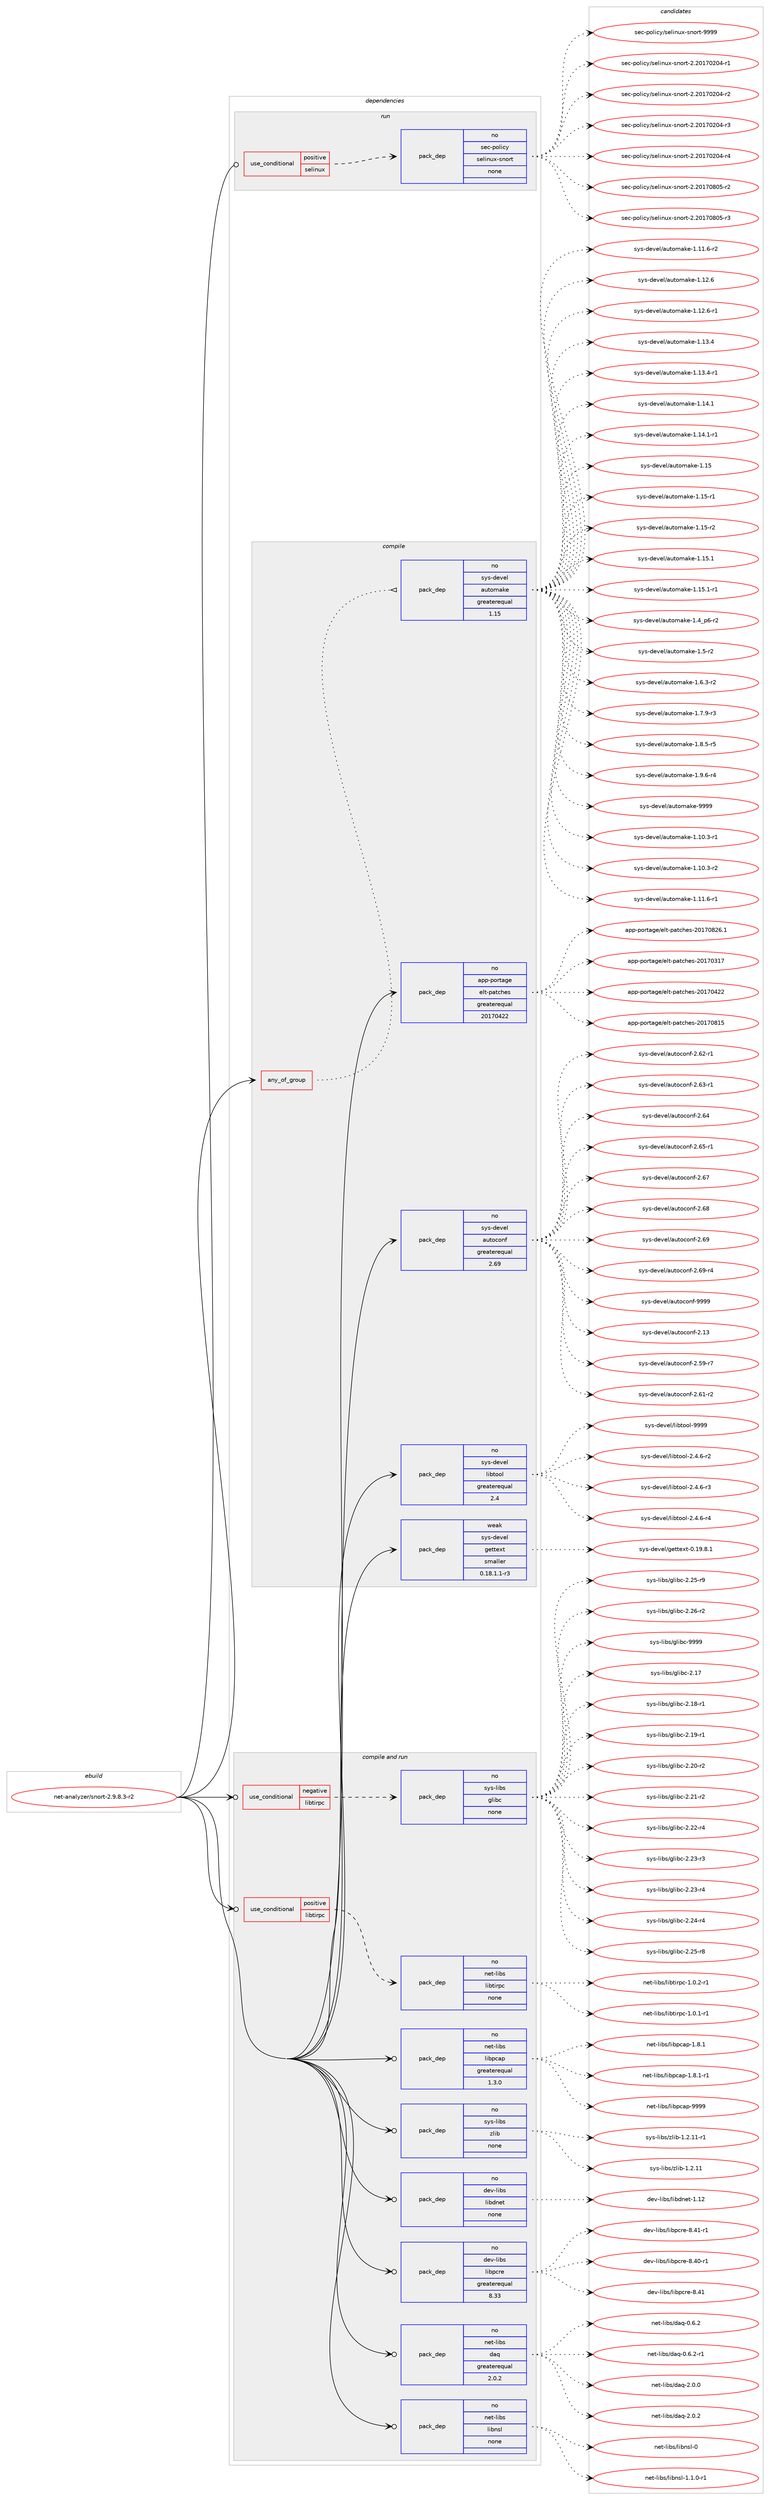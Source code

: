 digraph prolog {

# *************
# Graph options
# *************

newrank=true;
concentrate=true;
compound=true;
graph [rankdir=LR,fontname=Helvetica,fontsize=10,ranksep=1.5];#, ranksep=2.5, nodesep=0.2];
edge  [arrowhead=vee];
node  [fontname=Helvetica,fontsize=10];

# **********
# The ebuild
# **********

subgraph cluster_leftcol {
color=gray;
rank=same;
label=<<i>ebuild</i>>;
id [label="net-analyzer/snort-2.9.8.3-r2", color=red, width=4, href="../net-analyzer/snort-2.9.8.3-r2.svg"];
}

# ****************
# The dependencies
# ****************

subgraph cluster_midcol {
color=gray;
label=<<i>dependencies</i>>;
subgraph cluster_compile {
fillcolor="#eeeeee";
style=filled;
label=<<i>compile</i>>;
subgraph any6447 {
dependency403708 [label=<<TABLE BORDER="0" CELLBORDER="1" CELLSPACING="0" CELLPADDING="4"><TR><TD CELLPADDING="10">any_of_group</TD></TR></TABLE>>, shape=none, color=red];subgraph pack297582 {
dependency403709 [label=<<TABLE BORDER="0" CELLBORDER="1" CELLSPACING="0" CELLPADDING="4" WIDTH="220"><TR><TD ROWSPAN="6" CELLPADDING="30">pack_dep</TD></TR><TR><TD WIDTH="110">no</TD></TR><TR><TD>sys-devel</TD></TR><TR><TD>automake</TD></TR><TR><TD>greaterequal</TD></TR><TR><TD>1.15</TD></TR></TABLE>>, shape=none, color=blue];
}
dependency403708:e -> dependency403709:w [weight=20,style="dotted",arrowhead="oinv"];
}
id:e -> dependency403708:w [weight=20,style="solid",arrowhead="vee"];
subgraph pack297583 {
dependency403710 [label=<<TABLE BORDER="0" CELLBORDER="1" CELLSPACING="0" CELLPADDING="4" WIDTH="220"><TR><TD ROWSPAN="6" CELLPADDING="30">pack_dep</TD></TR><TR><TD WIDTH="110">no</TD></TR><TR><TD>app-portage</TD></TR><TR><TD>elt-patches</TD></TR><TR><TD>greaterequal</TD></TR><TR><TD>20170422</TD></TR></TABLE>>, shape=none, color=blue];
}
id:e -> dependency403710:w [weight=20,style="solid",arrowhead="vee"];
subgraph pack297584 {
dependency403711 [label=<<TABLE BORDER="0" CELLBORDER="1" CELLSPACING="0" CELLPADDING="4" WIDTH="220"><TR><TD ROWSPAN="6" CELLPADDING="30">pack_dep</TD></TR><TR><TD WIDTH="110">no</TD></TR><TR><TD>sys-devel</TD></TR><TR><TD>autoconf</TD></TR><TR><TD>greaterequal</TD></TR><TR><TD>2.69</TD></TR></TABLE>>, shape=none, color=blue];
}
id:e -> dependency403711:w [weight=20,style="solid",arrowhead="vee"];
subgraph pack297585 {
dependency403712 [label=<<TABLE BORDER="0" CELLBORDER="1" CELLSPACING="0" CELLPADDING="4" WIDTH="220"><TR><TD ROWSPAN="6" CELLPADDING="30">pack_dep</TD></TR><TR><TD WIDTH="110">no</TD></TR><TR><TD>sys-devel</TD></TR><TR><TD>libtool</TD></TR><TR><TD>greaterequal</TD></TR><TR><TD>2.4</TD></TR></TABLE>>, shape=none, color=blue];
}
id:e -> dependency403712:w [weight=20,style="solid",arrowhead="vee"];
subgraph pack297586 {
dependency403713 [label=<<TABLE BORDER="0" CELLBORDER="1" CELLSPACING="0" CELLPADDING="4" WIDTH="220"><TR><TD ROWSPAN="6" CELLPADDING="30">pack_dep</TD></TR><TR><TD WIDTH="110">weak</TD></TR><TR><TD>sys-devel</TD></TR><TR><TD>gettext</TD></TR><TR><TD>smaller</TD></TR><TR><TD>0.18.1.1-r3</TD></TR></TABLE>>, shape=none, color=blue];
}
id:e -> dependency403713:w [weight=20,style="solid",arrowhead="vee"];
}
subgraph cluster_compileandrun {
fillcolor="#eeeeee";
style=filled;
label=<<i>compile and run</i>>;
subgraph cond99493 {
dependency403714 [label=<<TABLE BORDER="0" CELLBORDER="1" CELLSPACING="0" CELLPADDING="4"><TR><TD ROWSPAN="3" CELLPADDING="10">use_conditional</TD></TR><TR><TD>negative</TD></TR><TR><TD>libtirpc</TD></TR></TABLE>>, shape=none, color=red];
subgraph pack297587 {
dependency403715 [label=<<TABLE BORDER="0" CELLBORDER="1" CELLSPACING="0" CELLPADDING="4" WIDTH="220"><TR><TD ROWSPAN="6" CELLPADDING="30">pack_dep</TD></TR><TR><TD WIDTH="110">no</TD></TR><TR><TD>sys-libs</TD></TR><TR><TD>glibc</TD></TR><TR><TD>none</TD></TR><TR><TD></TD></TR></TABLE>>, shape=none, color=blue];
}
dependency403714:e -> dependency403715:w [weight=20,style="dashed",arrowhead="vee"];
}
id:e -> dependency403714:w [weight=20,style="solid",arrowhead="odotvee"];
subgraph cond99494 {
dependency403716 [label=<<TABLE BORDER="0" CELLBORDER="1" CELLSPACING="0" CELLPADDING="4"><TR><TD ROWSPAN="3" CELLPADDING="10">use_conditional</TD></TR><TR><TD>positive</TD></TR><TR><TD>libtirpc</TD></TR></TABLE>>, shape=none, color=red];
subgraph pack297588 {
dependency403717 [label=<<TABLE BORDER="0" CELLBORDER="1" CELLSPACING="0" CELLPADDING="4" WIDTH="220"><TR><TD ROWSPAN="6" CELLPADDING="30">pack_dep</TD></TR><TR><TD WIDTH="110">no</TD></TR><TR><TD>net-libs</TD></TR><TR><TD>libtirpc</TD></TR><TR><TD>none</TD></TR><TR><TD></TD></TR></TABLE>>, shape=none, color=blue];
}
dependency403716:e -> dependency403717:w [weight=20,style="dashed",arrowhead="vee"];
}
id:e -> dependency403716:w [weight=20,style="solid",arrowhead="odotvee"];
subgraph pack297589 {
dependency403718 [label=<<TABLE BORDER="0" CELLBORDER="1" CELLSPACING="0" CELLPADDING="4" WIDTH="220"><TR><TD ROWSPAN="6" CELLPADDING="30">pack_dep</TD></TR><TR><TD WIDTH="110">no</TD></TR><TR><TD>dev-libs</TD></TR><TR><TD>libdnet</TD></TR><TR><TD>none</TD></TR><TR><TD></TD></TR></TABLE>>, shape=none, color=blue];
}
id:e -> dependency403718:w [weight=20,style="solid",arrowhead="odotvee"];
subgraph pack297590 {
dependency403719 [label=<<TABLE BORDER="0" CELLBORDER="1" CELLSPACING="0" CELLPADDING="4" WIDTH="220"><TR><TD ROWSPAN="6" CELLPADDING="30">pack_dep</TD></TR><TR><TD WIDTH="110">no</TD></TR><TR><TD>dev-libs</TD></TR><TR><TD>libpcre</TD></TR><TR><TD>greaterequal</TD></TR><TR><TD>8.33</TD></TR></TABLE>>, shape=none, color=blue];
}
id:e -> dependency403719:w [weight=20,style="solid",arrowhead="odotvee"];
subgraph pack297591 {
dependency403720 [label=<<TABLE BORDER="0" CELLBORDER="1" CELLSPACING="0" CELLPADDING="4" WIDTH="220"><TR><TD ROWSPAN="6" CELLPADDING="30">pack_dep</TD></TR><TR><TD WIDTH="110">no</TD></TR><TR><TD>net-libs</TD></TR><TR><TD>daq</TD></TR><TR><TD>greaterequal</TD></TR><TR><TD>2.0.2</TD></TR></TABLE>>, shape=none, color=blue];
}
id:e -> dependency403720:w [weight=20,style="solid",arrowhead="odotvee"];
subgraph pack297592 {
dependency403721 [label=<<TABLE BORDER="0" CELLBORDER="1" CELLSPACING="0" CELLPADDING="4" WIDTH="220"><TR><TD ROWSPAN="6" CELLPADDING="30">pack_dep</TD></TR><TR><TD WIDTH="110">no</TD></TR><TR><TD>net-libs</TD></TR><TR><TD>libnsl</TD></TR><TR><TD>none</TD></TR><TR><TD></TD></TR></TABLE>>, shape=none, color=blue];
}
id:e -> dependency403721:w [weight=20,style="solid",arrowhead="odotvee"];
subgraph pack297593 {
dependency403722 [label=<<TABLE BORDER="0" CELLBORDER="1" CELLSPACING="0" CELLPADDING="4" WIDTH="220"><TR><TD ROWSPAN="6" CELLPADDING="30">pack_dep</TD></TR><TR><TD WIDTH="110">no</TD></TR><TR><TD>net-libs</TD></TR><TR><TD>libpcap</TD></TR><TR><TD>greaterequal</TD></TR><TR><TD>1.3.0</TD></TR></TABLE>>, shape=none, color=blue];
}
id:e -> dependency403722:w [weight=20,style="solid",arrowhead="odotvee"];
subgraph pack297594 {
dependency403723 [label=<<TABLE BORDER="0" CELLBORDER="1" CELLSPACING="0" CELLPADDING="4" WIDTH="220"><TR><TD ROWSPAN="6" CELLPADDING="30">pack_dep</TD></TR><TR><TD WIDTH="110">no</TD></TR><TR><TD>sys-libs</TD></TR><TR><TD>zlib</TD></TR><TR><TD>none</TD></TR><TR><TD></TD></TR></TABLE>>, shape=none, color=blue];
}
id:e -> dependency403723:w [weight=20,style="solid",arrowhead="odotvee"];
}
subgraph cluster_run {
fillcolor="#eeeeee";
style=filled;
label=<<i>run</i>>;
subgraph cond99495 {
dependency403724 [label=<<TABLE BORDER="0" CELLBORDER="1" CELLSPACING="0" CELLPADDING="4"><TR><TD ROWSPAN="3" CELLPADDING="10">use_conditional</TD></TR><TR><TD>positive</TD></TR><TR><TD>selinux</TD></TR></TABLE>>, shape=none, color=red];
subgraph pack297595 {
dependency403725 [label=<<TABLE BORDER="0" CELLBORDER="1" CELLSPACING="0" CELLPADDING="4" WIDTH="220"><TR><TD ROWSPAN="6" CELLPADDING="30">pack_dep</TD></TR><TR><TD WIDTH="110">no</TD></TR><TR><TD>sec-policy</TD></TR><TR><TD>selinux-snort</TD></TR><TR><TD>none</TD></TR><TR><TD></TD></TR></TABLE>>, shape=none, color=blue];
}
dependency403724:e -> dependency403725:w [weight=20,style="dashed",arrowhead="vee"];
}
id:e -> dependency403724:w [weight=20,style="solid",arrowhead="odot"];
}
}

# **************
# The candidates
# **************

subgraph cluster_choices {
rank=same;
color=gray;
label=<<i>candidates</i>>;

subgraph choice297582 {
color=black;
nodesep=1;
choice11512111545100101118101108479711711611110997107101454946494846514511449 [label="sys-devel/automake-1.10.3-r1", color=red, width=4,href="../sys-devel/automake-1.10.3-r1.svg"];
choice11512111545100101118101108479711711611110997107101454946494846514511450 [label="sys-devel/automake-1.10.3-r2", color=red, width=4,href="../sys-devel/automake-1.10.3-r2.svg"];
choice11512111545100101118101108479711711611110997107101454946494946544511449 [label="sys-devel/automake-1.11.6-r1", color=red, width=4,href="../sys-devel/automake-1.11.6-r1.svg"];
choice11512111545100101118101108479711711611110997107101454946494946544511450 [label="sys-devel/automake-1.11.6-r2", color=red, width=4,href="../sys-devel/automake-1.11.6-r2.svg"];
choice1151211154510010111810110847971171161111099710710145494649504654 [label="sys-devel/automake-1.12.6", color=red, width=4,href="../sys-devel/automake-1.12.6.svg"];
choice11512111545100101118101108479711711611110997107101454946495046544511449 [label="sys-devel/automake-1.12.6-r1", color=red, width=4,href="../sys-devel/automake-1.12.6-r1.svg"];
choice1151211154510010111810110847971171161111099710710145494649514652 [label="sys-devel/automake-1.13.4", color=red, width=4,href="../sys-devel/automake-1.13.4.svg"];
choice11512111545100101118101108479711711611110997107101454946495146524511449 [label="sys-devel/automake-1.13.4-r1", color=red, width=4,href="../sys-devel/automake-1.13.4-r1.svg"];
choice1151211154510010111810110847971171161111099710710145494649524649 [label="sys-devel/automake-1.14.1", color=red, width=4,href="../sys-devel/automake-1.14.1.svg"];
choice11512111545100101118101108479711711611110997107101454946495246494511449 [label="sys-devel/automake-1.14.1-r1", color=red, width=4,href="../sys-devel/automake-1.14.1-r1.svg"];
choice115121115451001011181011084797117116111109971071014549464953 [label="sys-devel/automake-1.15", color=red, width=4,href="../sys-devel/automake-1.15.svg"];
choice1151211154510010111810110847971171161111099710710145494649534511449 [label="sys-devel/automake-1.15-r1", color=red, width=4,href="../sys-devel/automake-1.15-r1.svg"];
choice1151211154510010111810110847971171161111099710710145494649534511450 [label="sys-devel/automake-1.15-r2", color=red, width=4,href="../sys-devel/automake-1.15-r2.svg"];
choice1151211154510010111810110847971171161111099710710145494649534649 [label="sys-devel/automake-1.15.1", color=red, width=4,href="../sys-devel/automake-1.15.1.svg"];
choice11512111545100101118101108479711711611110997107101454946495346494511449 [label="sys-devel/automake-1.15.1-r1", color=red, width=4,href="../sys-devel/automake-1.15.1-r1.svg"];
choice115121115451001011181011084797117116111109971071014549465295112544511450 [label="sys-devel/automake-1.4_p6-r2", color=red, width=4,href="../sys-devel/automake-1.4_p6-r2.svg"];
choice11512111545100101118101108479711711611110997107101454946534511450 [label="sys-devel/automake-1.5-r2", color=red, width=4,href="../sys-devel/automake-1.5-r2.svg"];
choice115121115451001011181011084797117116111109971071014549465446514511450 [label="sys-devel/automake-1.6.3-r2", color=red, width=4,href="../sys-devel/automake-1.6.3-r2.svg"];
choice115121115451001011181011084797117116111109971071014549465546574511451 [label="sys-devel/automake-1.7.9-r3", color=red, width=4,href="../sys-devel/automake-1.7.9-r3.svg"];
choice115121115451001011181011084797117116111109971071014549465646534511453 [label="sys-devel/automake-1.8.5-r5", color=red, width=4,href="../sys-devel/automake-1.8.5-r5.svg"];
choice115121115451001011181011084797117116111109971071014549465746544511452 [label="sys-devel/automake-1.9.6-r4", color=red, width=4,href="../sys-devel/automake-1.9.6-r4.svg"];
choice115121115451001011181011084797117116111109971071014557575757 [label="sys-devel/automake-9999", color=red, width=4,href="../sys-devel/automake-9999.svg"];
dependency403709:e -> choice11512111545100101118101108479711711611110997107101454946494846514511449:w [style=dotted,weight="100"];
dependency403709:e -> choice11512111545100101118101108479711711611110997107101454946494846514511450:w [style=dotted,weight="100"];
dependency403709:e -> choice11512111545100101118101108479711711611110997107101454946494946544511449:w [style=dotted,weight="100"];
dependency403709:e -> choice11512111545100101118101108479711711611110997107101454946494946544511450:w [style=dotted,weight="100"];
dependency403709:e -> choice1151211154510010111810110847971171161111099710710145494649504654:w [style=dotted,weight="100"];
dependency403709:e -> choice11512111545100101118101108479711711611110997107101454946495046544511449:w [style=dotted,weight="100"];
dependency403709:e -> choice1151211154510010111810110847971171161111099710710145494649514652:w [style=dotted,weight="100"];
dependency403709:e -> choice11512111545100101118101108479711711611110997107101454946495146524511449:w [style=dotted,weight="100"];
dependency403709:e -> choice1151211154510010111810110847971171161111099710710145494649524649:w [style=dotted,weight="100"];
dependency403709:e -> choice11512111545100101118101108479711711611110997107101454946495246494511449:w [style=dotted,weight="100"];
dependency403709:e -> choice115121115451001011181011084797117116111109971071014549464953:w [style=dotted,weight="100"];
dependency403709:e -> choice1151211154510010111810110847971171161111099710710145494649534511449:w [style=dotted,weight="100"];
dependency403709:e -> choice1151211154510010111810110847971171161111099710710145494649534511450:w [style=dotted,weight="100"];
dependency403709:e -> choice1151211154510010111810110847971171161111099710710145494649534649:w [style=dotted,weight="100"];
dependency403709:e -> choice11512111545100101118101108479711711611110997107101454946495346494511449:w [style=dotted,weight="100"];
dependency403709:e -> choice115121115451001011181011084797117116111109971071014549465295112544511450:w [style=dotted,weight="100"];
dependency403709:e -> choice11512111545100101118101108479711711611110997107101454946534511450:w [style=dotted,weight="100"];
dependency403709:e -> choice115121115451001011181011084797117116111109971071014549465446514511450:w [style=dotted,weight="100"];
dependency403709:e -> choice115121115451001011181011084797117116111109971071014549465546574511451:w [style=dotted,weight="100"];
dependency403709:e -> choice115121115451001011181011084797117116111109971071014549465646534511453:w [style=dotted,weight="100"];
dependency403709:e -> choice115121115451001011181011084797117116111109971071014549465746544511452:w [style=dotted,weight="100"];
dependency403709:e -> choice115121115451001011181011084797117116111109971071014557575757:w [style=dotted,weight="100"];
}
subgraph choice297583 {
color=black;
nodesep=1;
choice97112112451121111141169710310147101108116451129711699104101115455048495548514955 [label="app-portage/elt-patches-20170317", color=red, width=4,href="../app-portage/elt-patches-20170317.svg"];
choice97112112451121111141169710310147101108116451129711699104101115455048495548525050 [label="app-portage/elt-patches-20170422", color=red, width=4,href="../app-portage/elt-patches-20170422.svg"];
choice97112112451121111141169710310147101108116451129711699104101115455048495548564953 [label="app-portage/elt-patches-20170815", color=red, width=4,href="../app-portage/elt-patches-20170815.svg"];
choice971121124511211111411697103101471011081164511297116991041011154550484955485650544649 [label="app-portage/elt-patches-20170826.1", color=red, width=4,href="../app-portage/elt-patches-20170826.1.svg"];
dependency403710:e -> choice97112112451121111141169710310147101108116451129711699104101115455048495548514955:w [style=dotted,weight="100"];
dependency403710:e -> choice97112112451121111141169710310147101108116451129711699104101115455048495548525050:w [style=dotted,weight="100"];
dependency403710:e -> choice97112112451121111141169710310147101108116451129711699104101115455048495548564953:w [style=dotted,weight="100"];
dependency403710:e -> choice971121124511211111411697103101471011081164511297116991041011154550484955485650544649:w [style=dotted,weight="100"];
}
subgraph choice297584 {
color=black;
nodesep=1;
choice115121115451001011181011084797117116111991111101024550464951 [label="sys-devel/autoconf-2.13", color=red, width=4,href="../sys-devel/autoconf-2.13.svg"];
choice1151211154510010111810110847971171161119911111010245504653574511455 [label="sys-devel/autoconf-2.59-r7", color=red, width=4,href="../sys-devel/autoconf-2.59-r7.svg"];
choice1151211154510010111810110847971171161119911111010245504654494511450 [label="sys-devel/autoconf-2.61-r2", color=red, width=4,href="../sys-devel/autoconf-2.61-r2.svg"];
choice1151211154510010111810110847971171161119911111010245504654504511449 [label="sys-devel/autoconf-2.62-r1", color=red, width=4,href="../sys-devel/autoconf-2.62-r1.svg"];
choice1151211154510010111810110847971171161119911111010245504654514511449 [label="sys-devel/autoconf-2.63-r1", color=red, width=4,href="../sys-devel/autoconf-2.63-r1.svg"];
choice115121115451001011181011084797117116111991111101024550465452 [label="sys-devel/autoconf-2.64", color=red, width=4,href="../sys-devel/autoconf-2.64.svg"];
choice1151211154510010111810110847971171161119911111010245504654534511449 [label="sys-devel/autoconf-2.65-r1", color=red, width=4,href="../sys-devel/autoconf-2.65-r1.svg"];
choice115121115451001011181011084797117116111991111101024550465455 [label="sys-devel/autoconf-2.67", color=red, width=4,href="../sys-devel/autoconf-2.67.svg"];
choice115121115451001011181011084797117116111991111101024550465456 [label="sys-devel/autoconf-2.68", color=red, width=4,href="../sys-devel/autoconf-2.68.svg"];
choice115121115451001011181011084797117116111991111101024550465457 [label="sys-devel/autoconf-2.69", color=red, width=4,href="../sys-devel/autoconf-2.69.svg"];
choice1151211154510010111810110847971171161119911111010245504654574511452 [label="sys-devel/autoconf-2.69-r4", color=red, width=4,href="../sys-devel/autoconf-2.69-r4.svg"];
choice115121115451001011181011084797117116111991111101024557575757 [label="sys-devel/autoconf-9999", color=red, width=4,href="../sys-devel/autoconf-9999.svg"];
dependency403711:e -> choice115121115451001011181011084797117116111991111101024550464951:w [style=dotted,weight="100"];
dependency403711:e -> choice1151211154510010111810110847971171161119911111010245504653574511455:w [style=dotted,weight="100"];
dependency403711:e -> choice1151211154510010111810110847971171161119911111010245504654494511450:w [style=dotted,weight="100"];
dependency403711:e -> choice1151211154510010111810110847971171161119911111010245504654504511449:w [style=dotted,weight="100"];
dependency403711:e -> choice1151211154510010111810110847971171161119911111010245504654514511449:w [style=dotted,weight="100"];
dependency403711:e -> choice115121115451001011181011084797117116111991111101024550465452:w [style=dotted,weight="100"];
dependency403711:e -> choice1151211154510010111810110847971171161119911111010245504654534511449:w [style=dotted,weight="100"];
dependency403711:e -> choice115121115451001011181011084797117116111991111101024550465455:w [style=dotted,weight="100"];
dependency403711:e -> choice115121115451001011181011084797117116111991111101024550465456:w [style=dotted,weight="100"];
dependency403711:e -> choice115121115451001011181011084797117116111991111101024550465457:w [style=dotted,weight="100"];
dependency403711:e -> choice1151211154510010111810110847971171161119911111010245504654574511452:w [style=dotted,weight="100"];
dependency403711:e -> choice115121115451001011181011084797117116111991111101024557575757:w [style=dotted,weight="100"];
}
subgraph choice297585 {
color=black;
nodesep=1;
choice1151211154510010111810110847108105981161111111084550465246544511450 [label="sys-devel/libtool-2.4.6-r2", color=red, width=4,href="../sys-devel/libtool-2.4.6-r2.svg"];
choice1151211154510010111810110847108105981161111111084550465246544511451 [label="sys-devel/libtool-2.4.6-r3", color=red, width=4,href="../sys-devel/libtool-2.4.6-r3.svg"];
choice1151211154510010111810110847108105981161111111084550465246544511452 [label="sys-devel/libtool-2.4.6-r4", color=red, width=4,href="../sys-devel/libtool-2.4.6-r4.svg"];
choice1151211154510010111810110847108105981161111111084557575757 [label="sys-devel/libtool-9999", color=red, width=4,href="../sys-devel/libtool-9999.svg"];
dependency403712:e -> choice1151211154510010111810110847108105981161111111084550465246544511450:w [style=dotted,weight="100"];
dependency403712:e -> choice1151211154510010111810110847108105981161111111084550465246544511451:w [style=dotted,weight="100"];
dependency403712:e -> choice1151211154510010111810110847108105981161111111084550465246544511452:w [style=dotted,weight="100"];
dependency403712:e -> choice1151211154510010111810110847108105981161111111084557575757:w [style=dotted,weight="100"];
}
subgraph choice297586 {
color=black;
nodesep=1;
choice1151211154510010111810110847103101116116101120116454846495746564649 [label="sys-devel/gettext-0.19.8.1", color=red, width=4,href="../sys-devel/gettext-0.19.8.1.svg"];
dependency403713:e -> choice1151211154510010111810110847103101116116101120116454846495746564649:w [style=dotted,weight="100"];
}
subgraph choice297587 {
color=black;
nodesep=1;
choice11512111545108105981154710310810598994550464955 [label="sys-libs/glibc-2.17", color=red, width=4,href="../sys-libs/glibc-2.17.svg"];
choice115121115451081059811547103108105989945504649564511449 [label="sys-libs/glibc-2.18-r1", color=red, width=4,href="../sys-libs/glibc-2.18-r1.svg"];
choice115121115451081059811547103108105989945504649574511449 [label="sys-libs/glibc-2.19-r1", color=red, width=4,href="../sys-libs/glibc-2.19-r1.svg"];
choice115121115451081059811547103108105989945504650484511450 [label="sys-libs/glibc-2.20-r2", color=red, width=4,href="../sys-libs/glibc-2.20-r2.svg"];
choice115121115451081059811547103108105989945504650494511450 [label="sys-libs/glibc-2.21-r2", color=red, width=4,href="../sys-libs/glibc-2.21-r2.svg"];
choice115121115451081059811547103108105989945504650504511452 [label="sys-libs/glibc-2.22-r4", color=red, width=4,href="../sys-libs/glibc-2.22-r4.svg"];
choice115121115451081059811547103108105989945504650514511451 [label="sys-libs/glibc-2.23-r3", color=red, width=4,href="../sys-libs/glibc-2.23-r3.svg"];
choice115121115451081059811547103108105989945504650514511452 [label="sys-libs/glibc-2.23-r4", color=red, width=4,href="../sys-libs/glibc-2.23-r4.svg"];
choice115121115451081059811547103108105989945504650524511452 [label="sys-libs/glibc-2.24-r4", color=red, width=4,href="../sys-libs/glibc-2.24-r4.svg"];
choice115121115451081059811547103108105989945504650534511456 [label="sys-libs/glibc-2.25-r8", color=red, width=4,href="../sys-libs/glibc-2.25-r8.svg"];
choice115121115451081059811547103108105989945504650534511457 [label="sys-libs/glibc-2.25-r9", color=red, width=4,href="../sys-libs/glibc-2.25-r9.svg"];
choice115121115451081059811547103108105989945504650544511450 [label="sys-libs/glibc-2.26-r2", color=red, width=4,href="../sys-libs/glibc-2.26-r2.svg"];
choice11512111545108105981154710310810598994557575757 [label="sys-libs/glibc-9999", color=red, width=4,href="../sys-libs/glibc-9999.svg"];
dependency403715:e -> choice11512111545108105981154710310810598994550464955:w [style=dotted,weight="100"];
dependency403715:e -> choice115121115451081059811547103108105989945504649564511449:w [style=dotted,weight="100"];
dependency403715:e -> choice115121115451081059811547103108105989945504649574511449:w [style=dotted,weight="100"];
dependency403715:e -> choice115121115451081059811547103108105989945504650484511450:w [style=dotted,weight="100"];
dependency403715:e -> choice115121115451081059811547103108105989945504650494511450:w [style=dotted,weight="100"];
dependency403715:e -> choice115121115451081059811547103108105989945504650504511452:w [style=dotted,weight="100"];
dependency403715:e -> choice115121115451081059811547103108105989945504650514511451:w [style=dotted,weight="100"];
dependency403715:e -> choice115121115451081059811547103108105989945504650514511452:w [style=dotted,weight="100"];
dependency403715:e -> choice115121115451081059811547103108105989945504650524511452:w [style=dotted,weight="100"];
dependency403715:e -> choice115121115451081059811547103108105989945504650534511456:w [style=dotted,weight="100"];
dependency403715:e -> choice115121115451081059811547103108105989945504650534511457:w [style=dotted,weight="100"];
dependency403715:e -> choice115121115451081059811547103108105989945504650544511450:w [style=dotted,weight="100"];
dependency403715:e -> choice11512111545108105981154710310810598994557575757:w [style=dotted,weight="100"];
}
subgraph choice297588 {
color=black;
nodesep=1;
choice11010111645108105981154710810598116105114112994549464846494511449 [label="net-libs/libtirpc-1.0.1-r1", color=red, width=4,href="../net-libs/libtirpc-1.0.1-r1.svg"];
choice11010111645108105981154710810598116105114112994549464846504511449 [label="net-libs/libtirpc-1.0.2-r1", color=red, width=4,href="../net-libs/libtirpc-1.0.2-r1.svg"];
dependency403717:e -> choice11010111645108105981154710810598116105114112994549464846494511449:w [style=dotted,weight="100"];
dependency403717:e -> choice11010111645108105981154710810598116105114112994549464846504511449:w [style=dotted,weight="100"];
}
subgraph choice297589 {
color=black;
nodesep=1;
choice100101118451081059811547108105981001101011164549464950 [label="dev-libs/libdnet-1.12", color=red, width=4,href="../dev-libs/libdnet-1.12.svg"];
dependency403718:e -> choice100101118451081059811547108105981001101011164549464950:w [style=dotted,weight="100"];
}
subgraph choice297590 {
color=black;
nodesep=1;
choice100101118451081059811547108105981129911410145564652484511449 [label="dev-libs/libpcre-8.40-r1", color=red, width=4,href="../dev-libs/libpcre-8.40-r1.svg"];
choice10010111845108105981154710810598112991141014556465249 [label="dev-libs/libpcre-8.41", color=red, width=4,href="../dev-libs/libpcre-8.41.svg"];
choice100101118451081059811547108105981129911410145564652494511449 [label="dev-libs/libpcre-8.41-r1", color=red, width=4,href="../dev-libs/libpcre-8.41-r1.svg"];
dependency403719:e -> choice100101118451081059811547108105981129911410145564652484511449:w [style=dotted,weight="100"];
dependency403719:e -> choice10010111845108105981154710810598112991141014556465249:w [style=dotted,weight="100"];
dependency403719:e -> choice100101118451081059811547108105981129911410145564652494511449:w [style=dotted,weight="100"];
}
subgraph choice297591 {
color=black;
nodesep=1;
choice11010111645108105981154710097113454846544650 [label="net-libs/daq-0.6.2", color=red, width=4,href="../net-libs/daq-0.6.2.svg"];
choice110101116451081059811547100971134548465446504511449 [label="net-libs/daq-0.6.2-r1", color=red, width=4,href="../net-libs/daq-0.6.2-r1.svg"];
choice11010111645108105981154710097113455046484648 [label="net-libs/daq-2.0.0", color=red, width=4,href="../net-libs/daq-2.0.0.svg"];
choice11010111645108105981154710097113455046484650 [label="net-libs/daq-2.0.2", color=red, width=4,href="../net-libs/daq-2.0.2.svg"];
dependency403720:e -> choice11010111645108105981154710097113454846544650:w [style=dotted,weight="100"];
dependency403720:e -> choice110101116451081059811547100971134548465446504511449:w [style=dotted,weight="100"];
dependency403720:e -> choice11010111645108105981154710097113455046484648:w [style=dotted,weight="100"];
dependency403720:e -> choice11010111645108105981154710097113455046484650:w [style=dotted,weight="100"];
}
subgraph choice297592 {
color=black;
nodesep=1;
choice110101116451081059811547108105981101151084548 [label="net-libs/libnsl-0", color=red, width=4,href="../net-libs/libnsl-0.svg"];
choice110101116451081059811547108105981101151084549464946484511449 [label="net-libs/libnsl-1.1.0-r1", color=red, width=4,href="../net-libs/libnsl-1.1.0-r1.svg"];
dependency403721:e -> choice110101116451081059811547108105981101151084548:w [style=dotted,weight="100"];
dependency403721:e -> choice110101116451081059811547108105981101151084549464946484511449:w [style=dotted,weight="100"];
}
subgraph choice297593 {
color=black;
nodesep=1;
choice110101116451081059811547108105981129997112454946564649 [label="net-libs/libpcap-1.8.1", color=red, width=4,href="../net-libs/libpcap-1.8.1.svg"];
choice1101011164510810598115471081059811299971124549465646494511449 [label="net-libs/libpcap-1.8.1-r1", color=red, width=4,href="../net-libs/libpcap-1.8.1-r1.svg"];
choice1101011164510810598115471081059811299971124557575757 [label="net-libs/libpcap-9999", color=red, width=4,href="../net-libs/libpcap-9999.svg"];
dependency403722:e -> choice110101116451081059811547108105981129997112454946564649:w [style=dotted,weight="100"];
dependency403722:e -> choice1101011164510810598115471081059811299971124549465646494511449:w [style=dotted,weight="100"];
dependency403722:e -> choice1101011164510810598115471081059811299971124557575757:w [style=dotted,weight="100"];
}
subgraph choice297594 {
color=black;
nodesep=1;
choice1151211154510810598115471221081059845494650464949 [label="sys-libs/zlib-1.2.11", color=red, width=4,href="../sys-libs/zlib-1.2.11.svg"];
choice11512111545108105981154712210810598454946504649494511449 [label="sys-libs/zlib-1.2.11-r1", color=red, width=4,href="../sys-libs/zlib-1.2.11-r1.svg"];
dependency403723:e -> choice1151211154510810598115471221081059845494650464949:w [style=dotted,weight="100"];
dependency403723:e -> choice11512111545108105981154712210810598454946504649494511449:w [style=dotted,weight="100"];
}
subgraph choice297595 {
color=black;
nodesep=1;
choice115101994511211110810599121471151011081051101171204511511011111411645504650484955485048524511449 [label="sec-policy/selinux-snort-2.20170204-r1", color=red, width=4,href="../sec-policy/selinux-snort-2.20170204-r1.svg"];
choice115101994511211110810599121471151011081051101171204511511011111411645504650484955485048524511450 [label="sec-policy/selinux-snort-2.20170204-r2", color=red, width=4,href="../sec-policy/selinux-snort-2.20170204-r2.svg"];
choice115101994511211110810599121471151011081051101171204511511011111411645504650484955485048524511451 [label="sec-policy/selinux-snort-2.20170204-r3", color=red, width=4,href="../sec-policy/selinux-snort-2.20170204-r3.svg"];
choice115101994511211110810599121471151011081051101171204511511011111411645504650484955485048524511452 [label="sec-policy/selinux-snort-2.20170204-r4", color=red, width=4,href="../sec-policy/selinux-snort-2.20170204-r4.svg"];
choice115101994511211110810599121471151011081051101171204511511011111411645504650484955485648534511450 [label="sec-policy/selinux-snort-2.20170805-r2", color=red, width=4,href="../sec-policy/selinux-snort-2.20170805-r2.svg"];
choice115101994511211110810599121471151011081051101171204511511011111411645504650484955485648534511451 [label="sec-policy/selinux-snort-2.20170805-r3", color=red, width=4,href="../sec-policy/selinux-snort-2.20170805-r3.svg"];
choice11510199451121111081059912147115101108105110117120451151101111141164557575757 [label="sec-policy/selinux-snort-9999", color=red, width=4,href="../sec-policy/selinux-snort-9999.svg"];
dependency403725:e -> choice115101994511211110810599121471151011081051101171204511511011111411645504650484955485048524511449:w [style=dotted,weight="100"];
dependency403725:e -> choice115101994511211110810599121471151011081051101171204511511011111411645504650484955485048524511450:w [style=dotted,weight="100"];
dependency403725:e -> choice115101994511211110810599121471151011081051101171204511511011111411645504650484955485048524511451:w [style=dotted,weight="100"];
dependency403725:e -> choice115101994511211110810599121471151011081051101171204511511011111411645504650484955485048524511452:w [style=dotted,weight="100"];
dependency403725:e -> choice115101994511211110810599121471151011081051101171204511511011111411645504650484955485648534511450:w [style=dotted,weight="100"];
dependency403725:e -> choice115101994511211110810599121471151011081051101171204511511011111411645504650484955485648534511451:w [style=dotted,weight="100"];
dependency403725:e -> choice11510199451121111081059912147115101108105110117120451151101111141164557575757:w [style=dotted,weight="100"];
}
}

}
